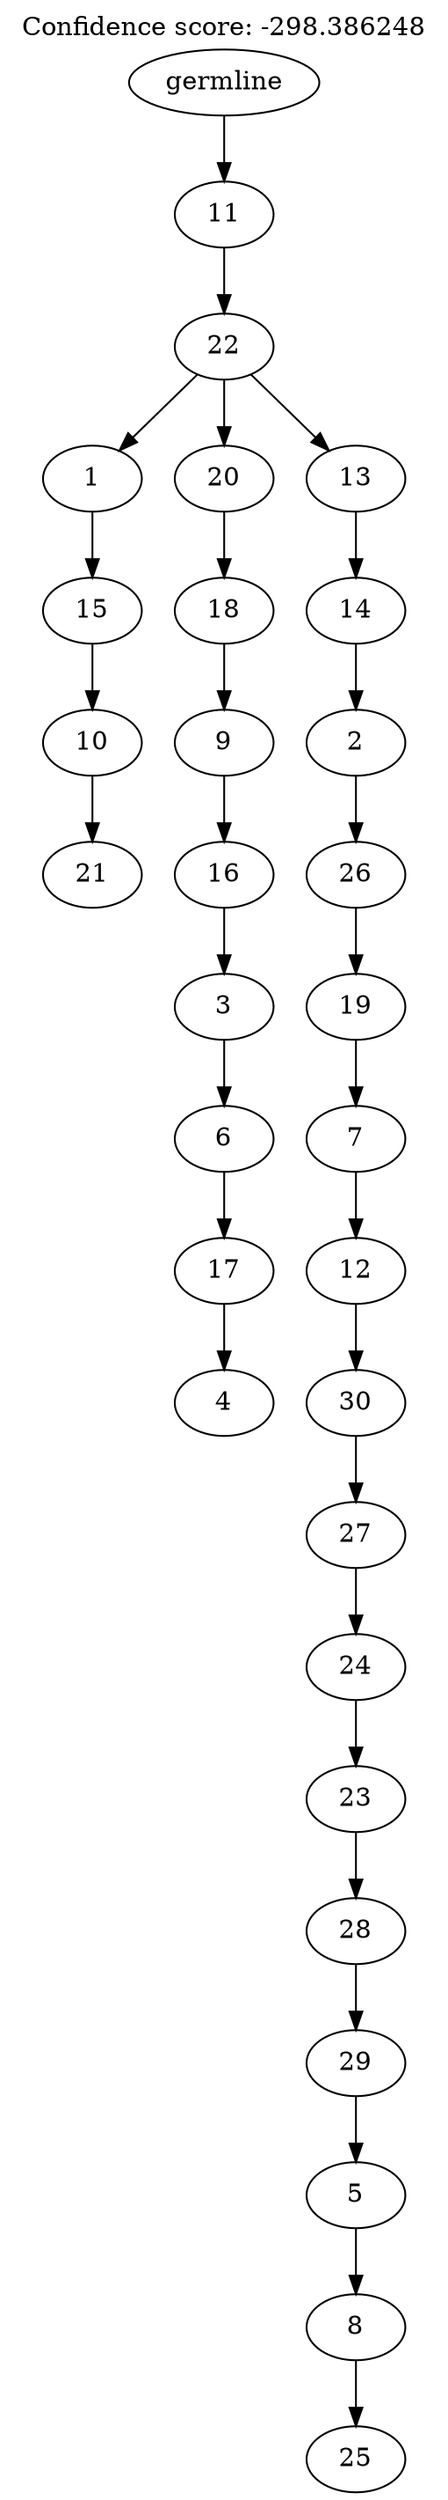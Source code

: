 digraph g {
	"29" -> "30";
	"30" [label="21"];
	"28" -> "29";
	"29" [label="10"];
	"27" -> "28";
	"28" [label="15"];
	"25" -> "26";
	"26" [label="4"];
	"24" -> "25";
	"25" [label="17"];
	"23" -> "24";
	"24" [label="6"];
	"22" -> "23";
	"23" [label="3"];
	"21" -> "22";
	"22" [label="16"];
	"20" -> "21";
	"21" [label="9"];
	"19" -> "20";
	"20" [label="18"];
	"17" -> "18";
	"18" [label="25"];
	"16" -> "17";
	"17" [label="8"];
	"15" -> "16";
	"16" [label="5"];
	"14" -> "15";
	"15" [label="29"];
	"13" -> "14";
	"14" [label="28"];
	"12" -> "13";
	"13" [label="23"];
	"11" -> "12";
	"12" [label="24"];
	"10" -> "11";
	"11" [label="27"];
	"9" -> "10";
	"10" [label="30"];
	"8" -> "9";
	"9" [label="12"];
	"7" -> "8";
	"8" [label="7"];
	"6" -> "7";
	"7" [label="19"];
	"5" -> "6";
	"6" [label="26"];
	"4" -> "5";
	"5" [label="2"];
	"3" -> "4";
	"4" [label="14"];
	"2" -> "3";
	"3" [label="13"];
	"2" -> "19";
	"19" [label="20"];
	"2" -> "27";
	"27" [label="1"];
	"1" -> "2";
	"2" [label="22"];
	"0" -> "1";
	"1" [label="11"];
	"0" [label="germline"];
	labelloc="t";
	label="Confidence score: -298.386248";
}
